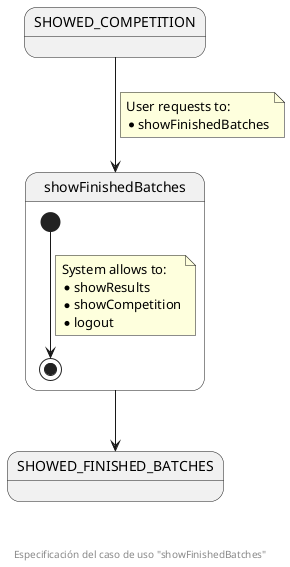 @startuml
state SHOWED_COMPETITION
state showFinishedBatches {
  [*] --> [*]
  note on link
    System allows to:
    * showResults
    * showCompetition
    * logout
  end note
}
state SHOWED_FINISHED_BATCHES

SHOWED_COMPETITION --> showFinishedBatches
note on link
  User requests to:
  * showFinishedBatches
end note

showFinishedBatches --> SHOWED_FINISHED_BATCHES

footer \n\n\n Especificación del caso de uso "showFinishedBatches"
@enduml
